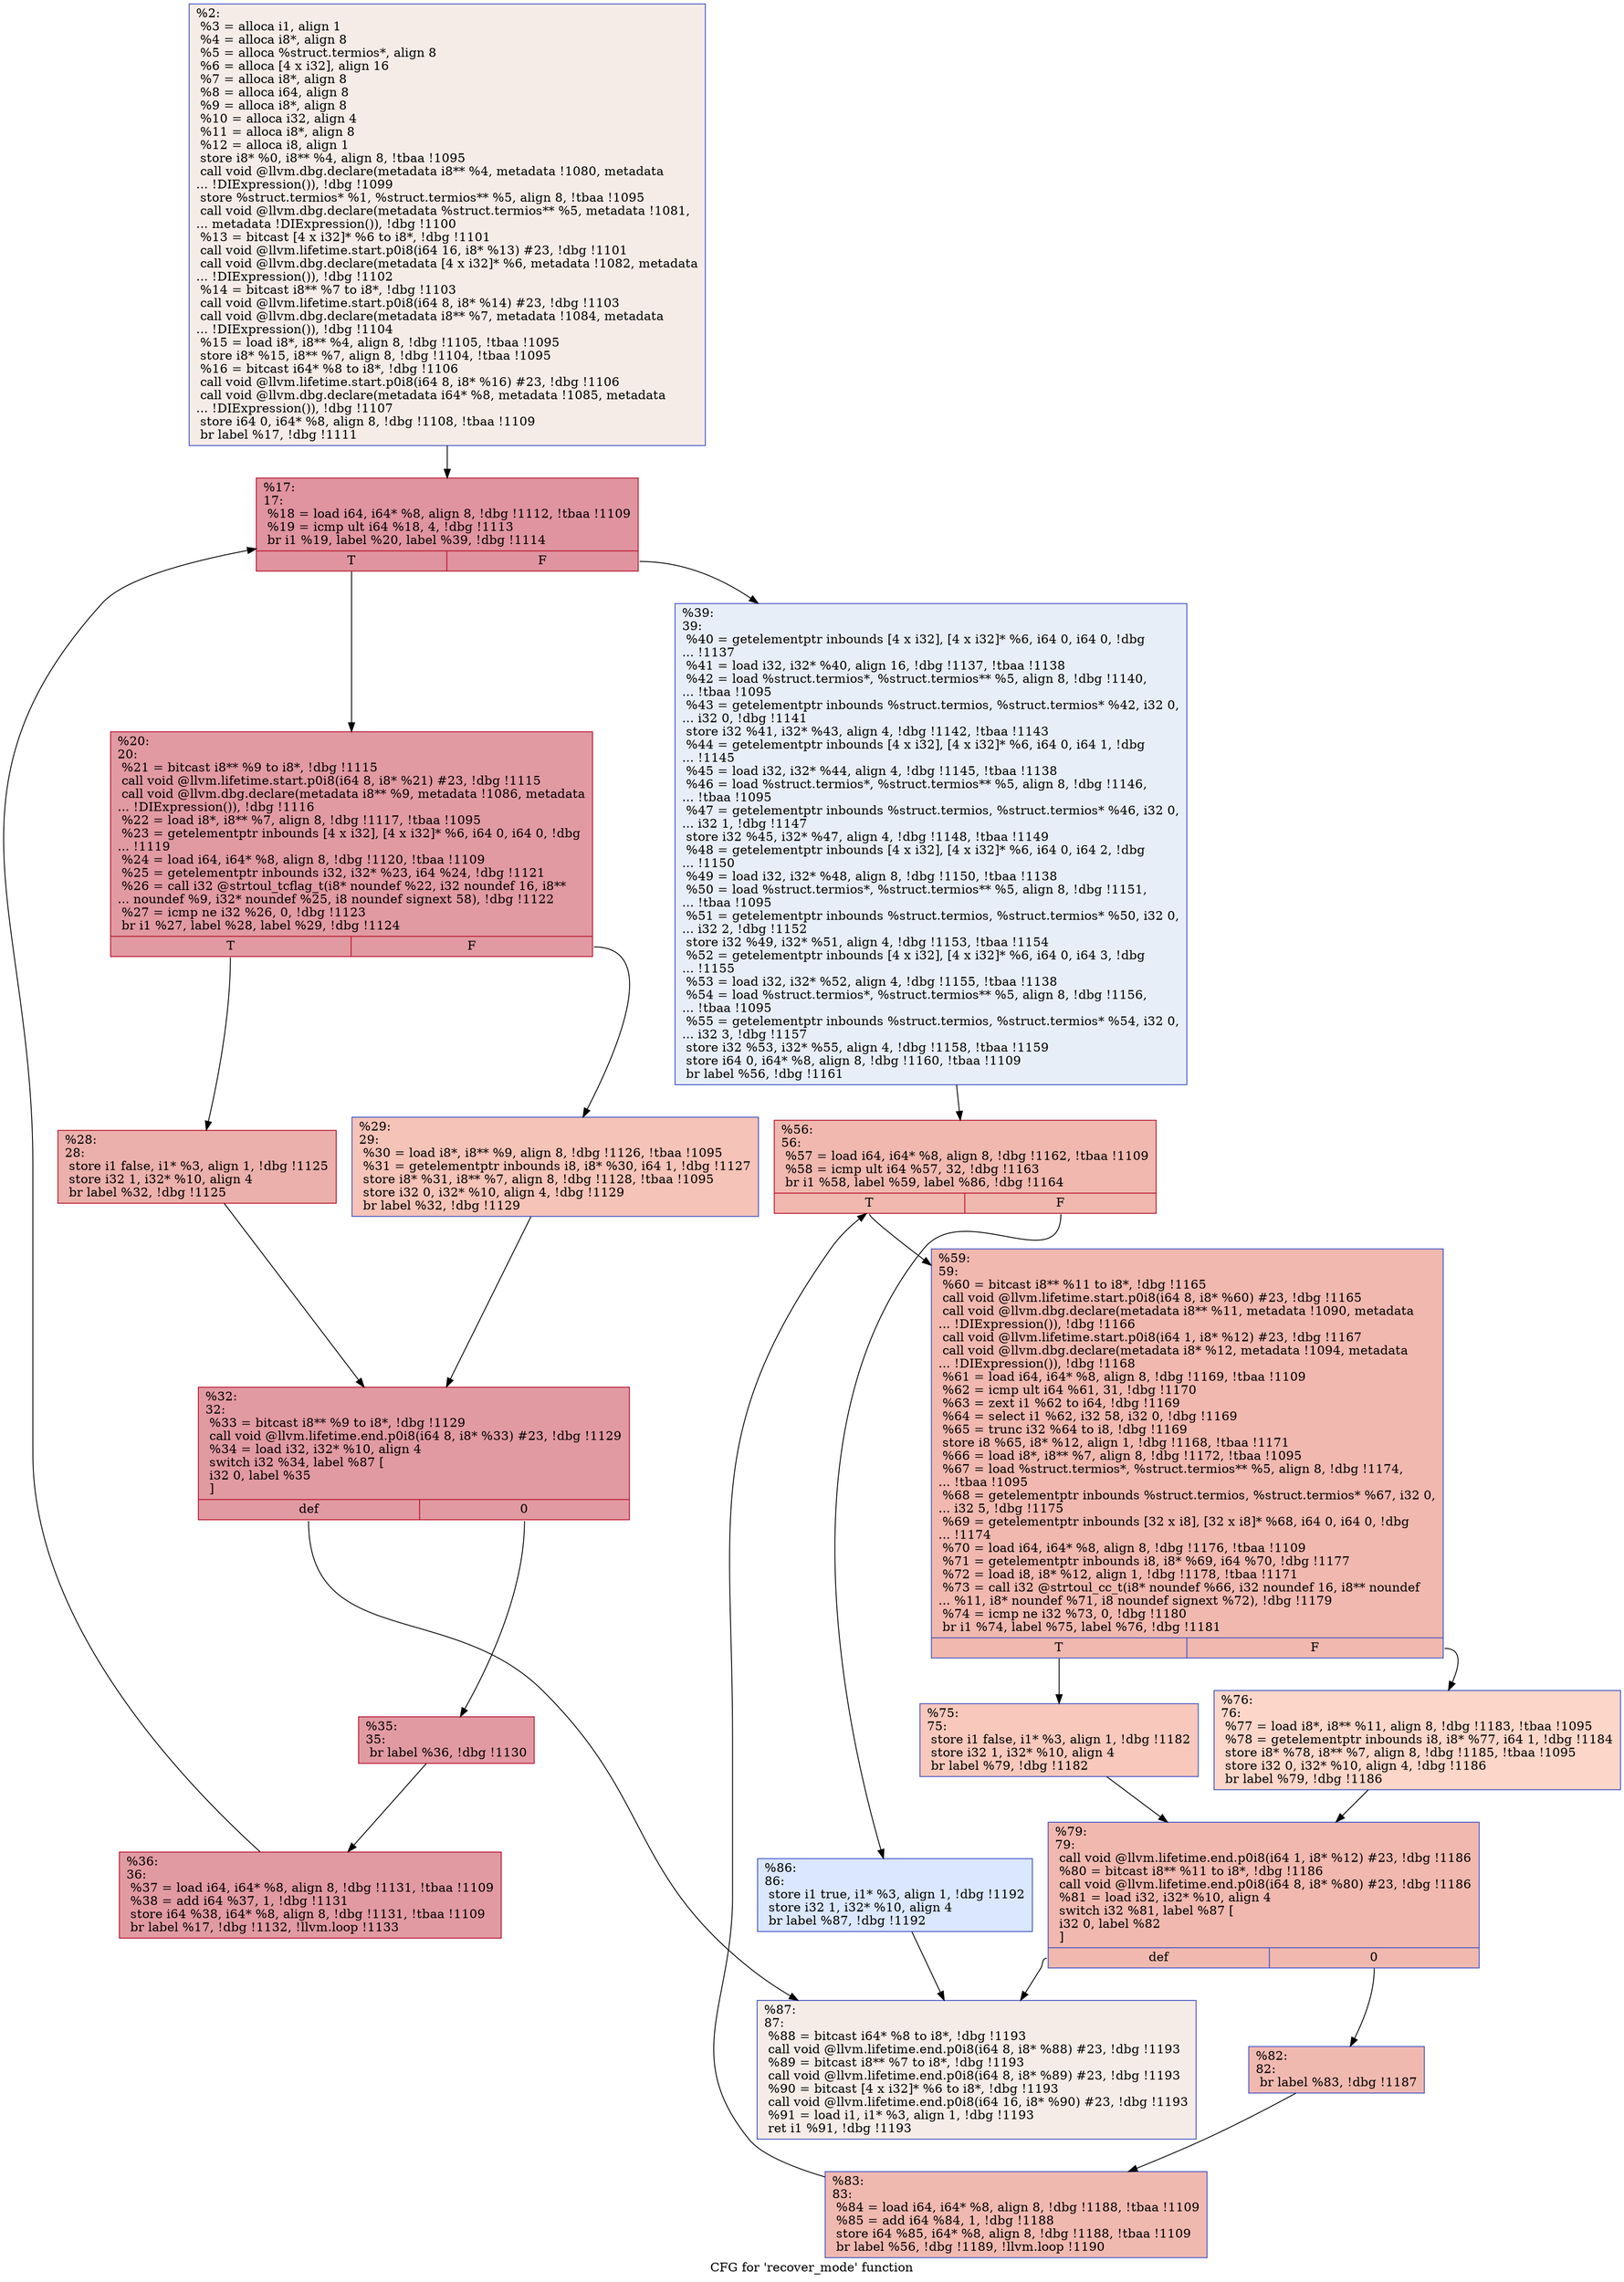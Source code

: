 digraph "CFG for 'recover_mode' function" {
	label="CFG for 'recover_mode' function";

	Node0x16ed070 [shape=record,color="#3d50c3ff", style=filled, fillcolor="#ead5c970",label="{%2:\l  %3 = alloca i1, align 1\l  %4 = alloca i8*, align 8\l  %5 = alloca %struct.termios*, align 8\l  %6 = alloca [4 x i32], align 16\l  %7 = alloca i8*, align 8\l  %8 = alloca i64, align 8\l  %9 = alloca i8*, align 8\l  %10 = alloca i32, align 4\l  %11 = alloca i8*, align 8\l  %12 = alloca i8, align 1\l  store i8* %0, i8** %4, align 8, !tbaa !1095\l  call void @llvm.dbg.declare(metadata i8** %4, metadata !1080, metadata\l... !DIExpression()), !dbg !1099\l  store %struct.termios* %1, %struct.termios** %5, align 8, !tbaa !1095\l  call void @llvm.dbg.declare(metadata %struct.termios** %5, metadata !1081,\l... metadata !DIExpression()), !dbg !1100\l  %13 = bitcast [4 x i32]* %6 to i8*, !dbg !1101\l  call void @llvm.lifetime.start.p0i8(i64 16, i8* %13) #23, !dbg !1101\l  call void @llvm.dbg.declare(metadata [4 x i32]* %6, metadata !1082, metadata\l... !DIExpression()), !dbg !1102\l  %14 = bitcast i8** %7 to i8*, !dbg !1103\l  call void @llvm.lifetime.start.p0i8(i64 8, i8* %14) #23, !dbg !1103\l  call void @llvm.dbg.declare(metadata i8** %7, metadata !1084, metadata\l... !DIExpression()), !dbg !1104\l  %15 = load i8*, i8** %4, align 8, !dbg !1105, !tbaa !1095\l  store i8* %15, i8** %7, align 8, !dbg !1104, !tbaa !1095\l  %16 = bitcast i64* %8 to i8*, !dbg !1106\l  call void @llvm.lifetime.start.p0i8(i64 8, i8* %16) #23, !dbg !1106\l  call void @llvm.dbg.declare(metadata i64* %8, metadata !1085, metadata\l... !DIExpression()), !dbg !1107\l  store i64 0, i64* %8, align 8, !dbg !1108, !tbaa !1109\l  br label %17, !dbg !1111\l}"];
	Node0x16ed070 -> Node0x16ed160;
	Node0x16ed160 [shape=record,color="#b70d28ff", style=filled, fillcolor="#b70d2870",label="{%17:\l17:                                               \l  %18 = load i64, i64* %8, align 8, !dbg !1112, !tbaa !1109\l  %19 = icmp ult i64 %18, 4, !dbg !1113\l  br i1 %19, label %20, label %39, !dbg !1114\l|{<s0>T|<s1>F}}"];
	Node0x16ed160:s0 -> Node0x16ed1b0;
	Node0x16ed160:s1 -> Node0x16ed390;
	Node0x16ed1b0 [shape=record,color="#b70d28ff", style=filled, fillcolor="#bb1b2c70",label="{%20:\l20:                                               \l  %21 = bitcast i8** %9 to i8*, !dbg !1115\l  call void @llvm.lifetime.start.p0i8(i64 8, i8* %21) #23, !dbg !1115\l  call void @llvm.dbg.declare(metadata i8** %9, metadata !1086, metadata\l... !DIExpression()), !dbg !1116\l  %22 = load i8*, i8** %7, align 8, !dbg !1117, !tbaa !1095\l  %23 = getelementptr inbounds [4 x i32], [4 x i32]* %6, i64 0, i64 0, !dbg\l... !1119\l  %24 = load i64, i64* %8, align 8, !dbg !1120, !tbaa !1109\l  %25 = getelementptr inbounds i32, i32* %23, i64 %24, !dbg !1121\l  %26 = call i32 @strtoul_tcflag_t(i8* noundef %22, i32 noundef 16, i8**\l... noundef %9, i32* noundef %25, i8 noundef signext 58), !dbg !1122\l  %27 = icmp ne i32 %26, 0, !dbg !1123\l  br i1 %27, label %28, label %29, !dbg !1124\l|{<s0>T|<s1>F}}"];
	Node0x16ed1b0:s0 -> Node0x16ed200;
	Node0x16ed1b0:s1 -> Node0x16ed250;
	Node0x16ed200 [shape=record,color="#b70d28ff", style=filled, fillcolor="#d24b4070",label="{%28:\l28:                                               \l  store i1 false, i1* %3, align 1, !dbg !1125\l  store i32 1, i32* %10, align 4\l  br label %32, !dbg !1125\l}"];
	Node0x16ed200 -> Node0x16ed2a0;
	Node0x16ed250 [shape=record,color="#3d50c3ff", style=filled, fillcolor="#e8765c70",label="{%29:\l29:                                               \l  %30 = load i8*, i8** %9, align 8, !dbg !1126, !tbaa !1095\l  %31 = getelementptr inbounds i8, i8* %30, i64 1, !dbg !1127\l  store i8* %31, i8** %7, align 8, !dbg !1128, !tbaa !1095\l  store i32 0, i32* %10, align 4, !dbg !1129\l  br label %32, !dbg !1129\l}"];
	Node0x16ed250 -> Node0x16ed2a0;
	Node0x16ed2a0 [shape=record,color="#b70d28ff", style=filled, fillcolor="#bb1b2c70",label="{%32:\l32:                                               \l  %33 = bitcast i8** %9 to i8*, !dbg !1129\l  call void @llvm.lifetime.end.p0i8(i64 8, i8* %33) #23, !dbg !1129\l  %34 = load i32, i32* %10, align 4\l  switch i32 %34, label %87 [\l    i32 0, label %35\l  ]\l|{<s0>def|<s1>0}}"];
	Node0x16ed2a0:s0 -> Node0x16ed660;
	Node0x16ed2a0:s1 -> Node0x16ed2f0;
	Node0x16ed2f0 [shape=record,color="#b70d28ff", style=filled, fillcolor="#bb1b2c70",label="{%35:\l35:                                               \l  br label %36, !dbg !1130\l}"];
	Node0x16ed2f0 -> Node0x16ed340;
	Node0x16ed340 [shape=record,color="#b70d28ff", style=filled, fillcolor="#bb1b2c70",label="{%36:\l36:                                               \l  %37 = load i64, i64* %8, align 8, !dbg !1131, !tbaa !1109\l  %38 = add i64 %37, 1, !dbg !1131\l  store i64 %38, i64* %8, align 8, !dbg !1131, !tbaa !1109\l  br label %17, !dbg !1132, !llvm.loop !1133\l}"];
	Node0x16ed340 -> Node0x16ed160;
	Node0x16ed390 [shape=record,color="#3d50c3ff", style=filled, fillcolor="#cbd8ee70",label="{%39:\l39:                                               \l  %40 = getelementptr inbounds [4 x i32], [4 x i32]* %6, i64 0, i64 0, !dbg\l... !1137\l  %41 = load i32, i32* %40, align 16, !dbg !1137, !tbaa !1138\l  %42 = load %struct.termios*, %struct.termios** %5, align 8, !dbg !1140,\l... !tbaa !1095\l  %43 = getelementptr inbounds %struct.termios, %struct.termios* %42, i32 0,\l... i32 0, !dbg !1141\l  store i32 %41, i32* %43, align 4, !dbg !1142, !tbaa !1143\l  %44 = getelementptr inbounds [4 x i32], [4 x i32]* %6, i64 0, i64 1, !dbg\l... !1145\l  %45 = load i32, i32* %44, align 4, !dbg !1145, !tbaa !1138\l  %46 = load %struct.termios*, %struct.termios** %5, align 8, !dbg !1146,\l... !tbaa !1095\l  %47 = getelementptr inbounds %struct.termios, %struct.termios* %46, i32 0,\l... i32 1, !dbg !1147\l  store i32 %45, i32* %47, align 4, !dbg !1148, !tbaa !1149\l  %48 = getelementptr inbounds [4 x i32], [4 x i32]* %6, i64 0, i64 2, !dbg\l... !1150\l  %49 = load i32, i32* %48, align 8, !dbg !1150, !tbaa !1138\l  %50 = load %struct.termios*, %struct.termios** %5, align 8, !dbg !1151,\l... !tbaa !1095\l  %51 = getelementptr inbounds %struct.termios, %struct.termios* %50, i32 0,\l... i32 2, !dbg !1152\l  store i32 %49, i32* %51, align 4, !dbg !1153, !tbaa !1154\l  %52 = getelementptr inbounds [4 x i32], [4 x i32]* %6, i64 0, i64 3, !dbg\l... !1155\l  %53 = load i32, i32* %52, align 4, !dbg !1155, !tbaa !1138\l  %54 = load %struct.termios*, %struct.termios** %5, align 8, !dbg !1156,\l... !tbaa !1095\l  %55 = getelementptr inbounds %struct.termios, %struct.termios* %54, i32 0,\l... i32 3, !dbg !1157\l  store i32 %53, i32* %55, align 4, !dbg !1158, !tbaa !1159\l  store i64 0, i64* %8, align 8, !dbg !1160, !tbaa !1109\l  br label %56, !dbg !1161\l}"];
	Node0x16ed390 -> Node0x16ed3e0;
	Node0x16ed3e0 [shape=record,color="#b70d28ff", style=filled, fillcolor="#dc5d4a70",label="{%56:\l56:                                               \l  %57 = load i64, i64* %8, align 8, !dbg !1162, !tbaa !1109\l  %58 = icmp ult i64 %57, 32, !dbg !1163\l  br i1 %58, label %59, label %86, !dbg !1164\l|{<s0>T|<s1>F}}"];
	Node0x16ed3e0:s0 -> Node0x16ed430;
	Node0x16ed3e0:s1 -> Node0x16ed610;
	Node0x16ed430 [shape=record,color="#3d50c3ff", style=filled, fillcolor="#dc5d4a70",label="{%59:\l59:                                               \l  %60 = bitcast i8** %11 to i8*, !dbg !1165\l  call void @llvm.lifetime.start.p0i8(i64 8, i8* %60) #23, !dbg !1165\l  call void @llvm.dbg.declare(metadata i8** %11, metadata !1090, metadata\l... !DIExpression()), !dbg !1166\l  call void @llvm.lifetime.start.p0i8(i64 1, i8* %12) #23, !dbg !1167\l  call void @llvm.dbg.declare(metadata i8* %12, metadata !1094, metadata\l... !DIExpression()), !dbg !1168\l  %61 = load i64, i64* %8, align 8, !dbg !1169, !tbaa !1109\l  %62 = icmp ult i64 %61, 31, !dbg !1170\l  %63 = zext i1 %62 to i64, !dbg !1169\l  %64 = select i1 %62, i32 58, i32 0, !dbg !1169\l  %65 = trunc i32 %64 to i8, !dbg !1169\l  store i8 %65, i8* %12, align 1, !dbg !1168, !tbaa !1171\l  %66 = load i8*, i8** %7, align 8, !dbg !1172, !tbaa !1095\l  %67 = load %struct.termios*, %struct.termios** %5, align 8, !dbg !1174,\l... !tbaa !1095\l  %68 = getelementptr inbounds %struct.termios, %struct.termios* %67, i32 0,\l... i32 5, !dbg !1175\l  %69 = getelementptr inbounds [32 x i8], [32 x i8]* %68, i64 0, i64 0, !dbg\l... !1174\l  %70 = load i64, i64* %8, align 8, !dbg !1176, !tbaa !1109\l  %71 = getelementptr inbounds i8, i8* %69, i64 %70, !dbg !1177\l  %72 = load i8, i8* %12, align 1, !dbg !1178, !tbaa !1171\l  %73 = call i32 @strtoul_cc_t(i8* noundef %66, i32 noundef 16, i8** noundef\l... %11, i8* noundef %71, i8 noundef signext %72), !dbg !1179\l  %74 = icmp ne i32 %73, 0, !dbg !1180\l  br i1 %74, label %75, label %76, !dbg !1181\l|{<s0>T|<s1>F}}"];
	Node0x16ed430:s0 -> Node0x16ed480;
	Node0x16ed430:s1 -> Node0x16ed4d0;
	Node0x16ed480 [shape=record,color="#3d50c3ff", style=filled, fillcolor="#ed836670",label="{%75:\l75:                                               \l  store i1 false, i1* %3, align 1, !dbg !1182\l  store i32 1, i32* %10, align 4\l  br label %79, !dbg !1182\l}"];
	Node0x16ed480 -> Node0x16ed520;
	Node0x16ed4d0 [shape=record,color="#3d50c3ff", style=filled, fillcolor="#f6a38570",label="{%76:\l76:                                               \l  %77 = load i8*, i8** %11, align 8, !dbg !1183, !tbaa !1095\l  %78 = getelementptr inbounds i8, i8* %77, i64 1, !dbg !1184\l  store i8* %78, i8** %7, align 8, !dbg !1185, !tbaa !1095\l  store i32 0, i32* %10, align 4, !dbg !1186\l  br label %79, !dbg !1186\l}"];
	Node0x16ed4d0 -> Node0x16ed520;
	Node0x16ed520 [shape=record,color="#3d50c3ff", style=filled, fillcolor="#dc5d4a70",label="{%79:\l79:                                               \l  call void @llvm.lifetime.end.p0i8(i64 1, i8* %12) #23, !dbg !1186\l  %80 = bitcast i8** %11 to i8*, !dbg !1186\l  call void @llvm.lifetime.end.p0i8(i64 8, i8* %80) #23, !dbg !1186\l  %81 = load i32, i32* %10, align 4\l  switch i32 %81, label %87 [\l    i32 0, label %82\l  ]\l|{<s0>def|<s1>0}}"];
	Node0x16ed520:s0 -> Node0x16ed660;
	Node0x16ed520:s1 -> Node0x16ed570;
	Node0x16ed570 [shape=record,color="#3d50c3ff", style=filled, fillcolor="#de614d70",label="{%82:\l82:                                               \l  br label %83, !dbg !1187\l}"];
	Node0x16ed570 -> Node0x16ed5c0;
	Node0x16ed5c0 [shape=record,color="#3d50c3ff", style=filled, fillcolor="#de614d70",label="{%83:\l83:                                               \l  %84 = load i64, i64* %8, align 8, !dbg !1188, !tbaa !1109\l  %85 = add i64 %84, 1, !dbg !1188\l  store i64 %85, i64* %8, align 8, !dbg !1188, !tbaa !1109\l  br label %56, !dbg !1189, !llvm.loop !1190\l}"];
	Node0x16ed5c0 -> Node0x16ed3e0;
	Node0x16ed610 [shape=record,color="#3d50c3ff", style=filled, fillcolor="#abc8fd70",label="{%86:\l86:                                               \l  store i1 true, i1* %3, align 1, !dbg !1192\l  store i32 1, i32* %10, align 4\l  br label %87, !dbg !1192\l}"];
	Node0x16ed610 -> Node0x16ed660;
	Node0x16ed660 [shape=record,color="#3d50c3ff", style=filled, fillcolor="#ead5c970",label="{%87:\l87:                                               \l  %88 = bitcast i64* %8 to i8*, !dbg !1193\l  call void @llvm.lifetime.end.p0i8(i64 8, i8* %88) #23, !dbg !1193\l  %89 = bitcast i8** %7 to i8*, !dbg !1193\l  call void @llvm.lifetime.end.p0i8(i64 8, i8* %89) #23, !dbg !1193\l  %90 = bitcast [4 x i32]* %6 to i8*, !dbg !1193\l  call void @llvm.lifetime.end.p0i8(i64 16, i8* %90) #23, !dbg !1193\l  %91 = load i1, i1* %3, align 1, !dbg !1193\l  ret i1 %91, !dbg !1193\l}"];
}
